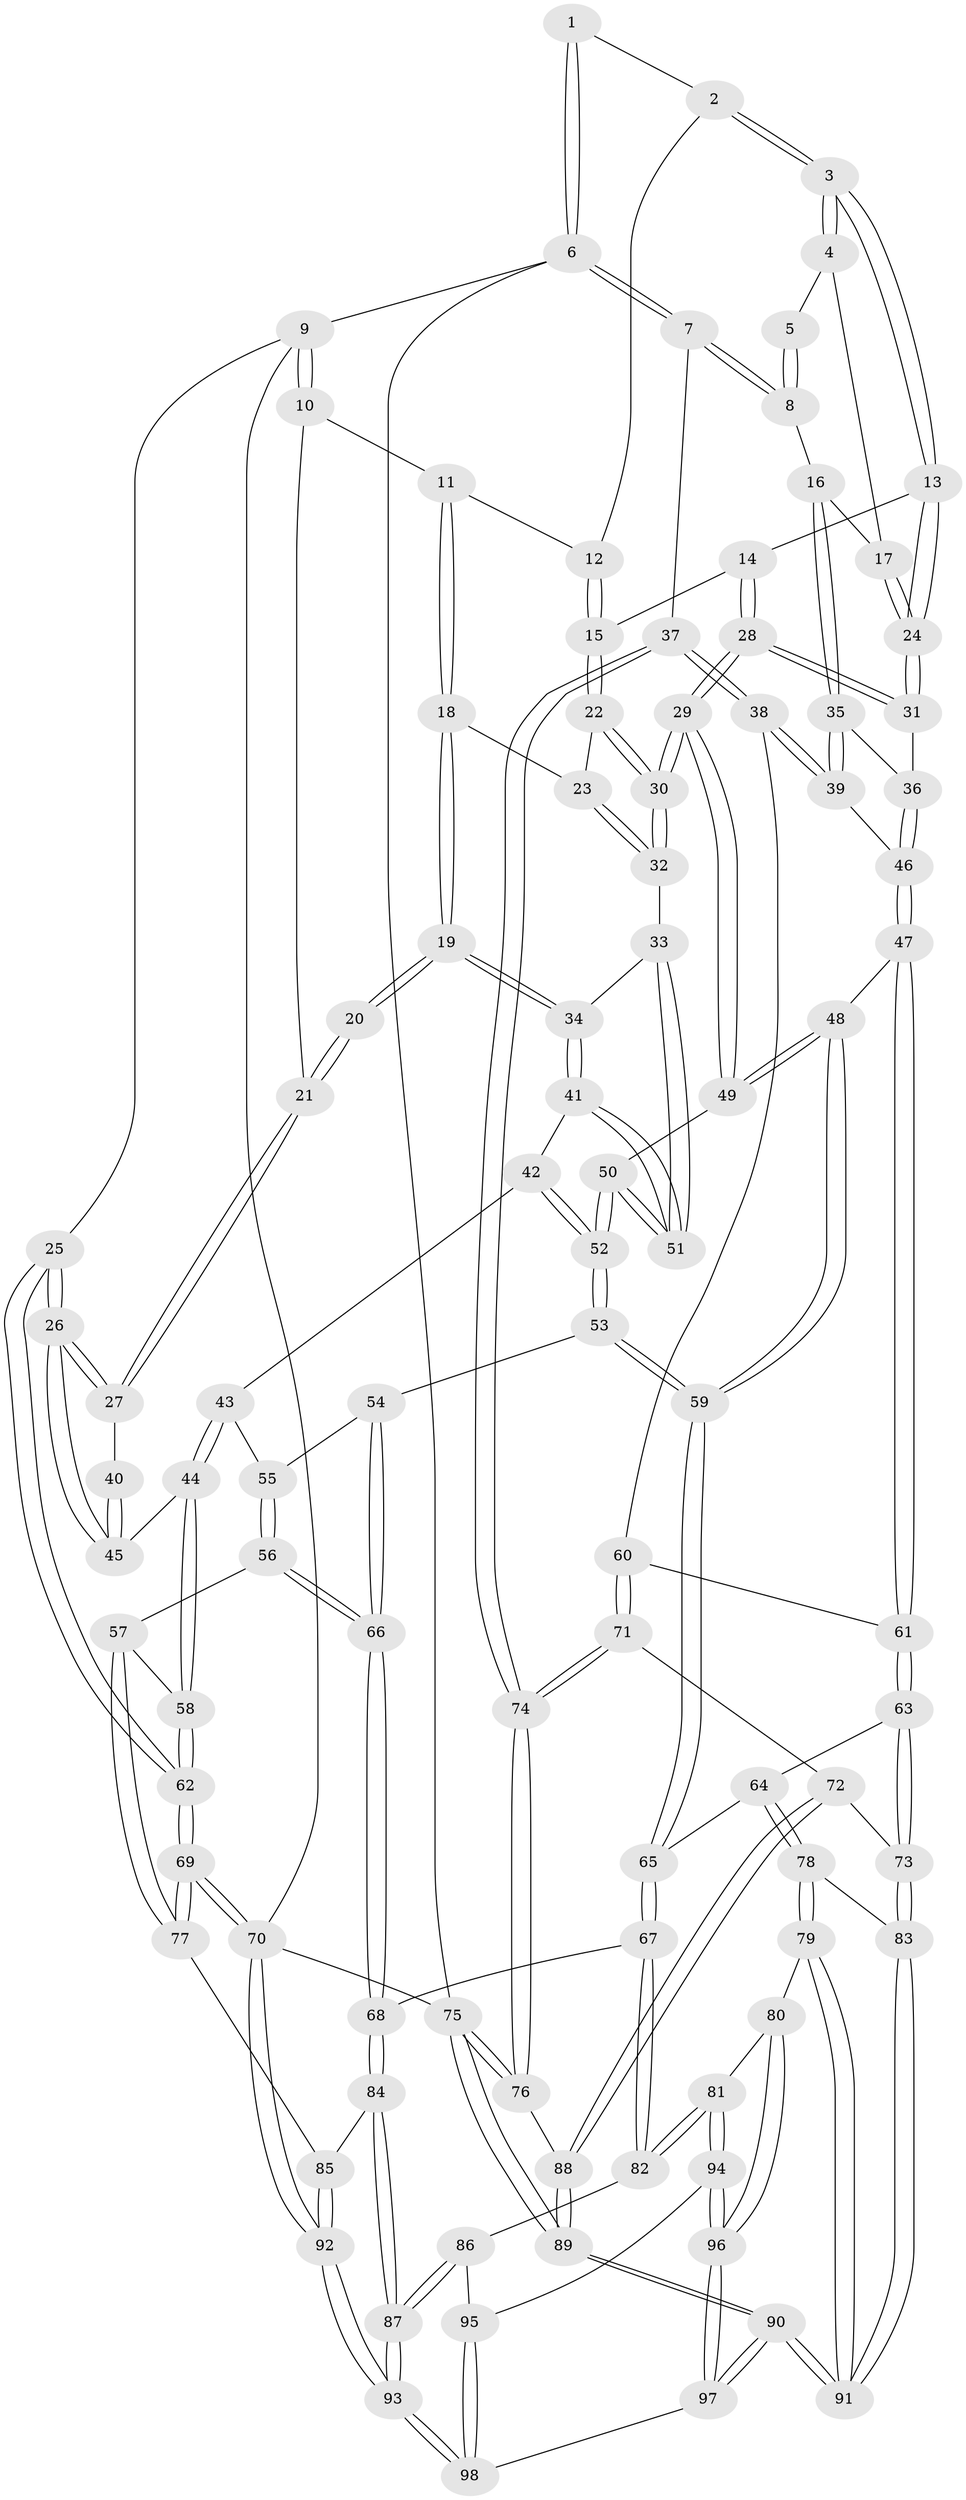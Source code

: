// coarse degree distribution, {5: 0.16666666666666666, 3: 0.6, 6: 0.03333333333333333, 4: 0.13333333333333333, 2: 0.03333333333333333, 9: 0.03333333333333333}
// Generated by graph-tools (version 1.1) at 2025/54/03/04/25 22:54:34]
// undirected, 98 vertices, 242 edges
graph export_dot {
  node [color=gray90,style=filled];
  1 [pos="+0.9057365208637019+0"];
  2 [pos="+0.4838755806371568+0"];
  3 [pos="+0.6409549771936448+0.08189734305954015"];
  4 [pos="+0.8333986561107499+0.04497136654259758"];
  5 [pos="+0.8628689388936658+0"];
  6 [pos="+1+0"];
  7 [pos="+1+0.13271498657905406"];
  8 [pos="+1+0.17481696966989907"];
  9 [pos="+0+0"];
  10 [pos="+0.18818172613582992+0"];
  11 [pos="+0.3344501708426478+0"];
  12 [pos="+0.4126970681076978+0"];
  13 [pos="+0.6412789556315506+0.09084992024021991"];
  14 [pos="+0.5283073851755531+0.19876036958570772"];
  15 [pos="+0.5156164147425992+0.19260746580143337"];
  16 [pos="+0.9566190779449459+0.18684964930608977"];
  17 [pos="+0.846196156914615+0.08529426140329212"];
  18 [pos="+0.3569083827442796+0.19473707794972822"];
  19 [pos="+0.2781631628605759+0.2728266330925308"];
  20 [pos="+0.25029283785834167+0.2602725484358557"];
  21 [pos="+0.15805353136731165+0.17745052926766122"];
  22 [pos="+0.4146125412703733+0.20912122940334754"];
  23 [pos="+0.37220186187917903+0.2017137726829211"];
  24 [pos="+0.7134121834592783+0.23245852142081214"];
  25 [pos="+0+0.3266157554001357"];
  26 [pos="+0+0.34509548879761004"];
  27 [pos="+0+0.28313182391468916"];
  28 [pos="+0.5724584734692827+0.2891888054118989"];
  29 [pos="+0.5366636114794208+0.3574412597697567"];
  30 [pos="+0.4970492880894241+0.32134671577494095"];
  31 [pos="+0.7135079979616198+0.23907452977043092"];
  32 [pos="+0.4105417076258147+0.28657508058454767"];
  33 [pos="+0.40381997781022655+0.33827628769738244"];
  34 [pos="+0.27818213614532045+0.2730189594024779"];
  35 [pos="+0.9010763147285445+0.2607788251999358"];
  36 [pos="+0.7157723243605111+0.24146686458660663"];
  37 [pos="+1+0.49228886564122953"];
  38 [pos="+1+0.492534164704713"];
  39 [pos="+0.9018330835590672+0.4266153450519118"];
  40 [pos="+0.23796162529322876+0.26545402686443553"];
  41 [pos="+0.2698527910964278+0.3455982605780637"];
  42 [pos="+0.24888522574591007+0.3883161511731688"];
  43 [pos="+0.23088234864302556+0.4105730708133646"];
  44 [pos="+0.03728511806465565+0.42122668962632986"];
  45 [pos="+0+0.3832560714167732"];
  46 [pos="+0.7561856466376805+0.44380564984807075"];
  47 [pos="+0.7119148405017197+0.4822942413624332"];
  48 [pos="+0.6356496850241176+0.4773727384444103"];
  49 [pos="+0.5272690859009379+0.4141387434303167"];
  50 [pos="+0.47856170791866787+0.43453663610292154"];
  51 [pos="+0.45204007935779944+0.4127360671238574"];
  52 [pos="+0.44416090673702896+0.4768674904899812"];
  53 [pos="+0.4183728326786229+0.5237912559384795"];
  54 [pos="+0.41468071458281136+0.5259841473919692"];
  55 [pos="+0.23881691496550644+0.4311430889560574"];
  56 [pos="+0.25267514957096565+0.6765947536820098"];
  57 [pos="+0.18404288121397142+0.6715249577711385"];
  58 [pos="+0.13562354550201286+0.6397257134476277"];
  59 [pos="+0.5474192050515828+0.668567142855113"];
  60 [pos="+0.9111104851804759+0.6191519698545686"];
  61 [pos="+0.7445878505618174+0.6021848360039007"];
  62 [pos="+0+0.7146521721608945"];
  63 [pos="+0.7391180026726607+0.6203004392880215"];
  64 [pos="+0.5932161636119153+0.7264642926842014"];
  65 [pos="+0.5496342672690788+0.6827789204288554"];
  66 [pos="+0.2574298896844771+0.678544955985788"];
  67 [pos="+0.32837307242386043+0.7415751224827989"];
  68 [pos="+0.28433769197165537+0.716798185652588"];
  69 [pos="+0+0.9185027650981668"];
  70 [pos="+0+1"];
  71 [pos="+0.9081515352094391+0.7562903262331949"];
  72 [pos="+0.8918874623077419+0.77197456658161"];
  73 [pos="+0.813379761533888+0.7783536228466659"];
  74 [pos="+1+0.7512133853049695"];
  75 [pos="+1+1"];
  76 [pos="+1+0.9371986431112204"];
  77 [pos="+0.0980683367445781+0.7843096983113459"];
  78 [pos="+0.6101529131830996+0.8011523728383281"];
  79 [pos="+0.5844244926062805+0.8573617426219793"];
  80 [pos="+0.5617727262636381+0.8676631469481294"];
  81 [pos="+0.5336484793778397+0.8724161163909864"];
  82 [pos="+0.40016400726633905+0.8485433114455867"];
  83 [pos="+0.783878555939737+0.8006136790939371"];
  84 [pos="+0.2238103830263198+0.8829982186130716"];
  85 [pos="+0.11515153221919126+0.8634594707479318"];
  86 [pos="+0.38964571789424574+0.8759356015245368"];
  87 [pos="+0.23055120648033145+0.9749072970223004"];
  88 [pos="+0.916195690091583+0.8506188888040451"];
  89 [pos="+0.913656472472879+1"];
  90 [pos="+0.8521501187461511+1"];
  91 [pos="+0.7775913766697813+1"];
  92 [pos="+0+1"];
  93 [pos="+0.14701526568594822+1"];
  94 [pos="+0.4838647920557588+0.9575155648746996"];
  95 [pos="+0.3928368708477075+0.9998603118291246"];
  96 [pos="+0.5225128889453392+1"];
  97 [pos="+0.5224379949188135+1"];
  98 [pos="+0.3021348381975929+1"];
  1 -- 2;
  1 -- 6;
  1 -- 6;
  2 -- 3;
  2 -- 3;
  2 -- 12;
  3 -- 4;
  3 -- 4;
  3 -- 13;
  3 -- 13;
  4 -- 5;
  4 -- 17;
  5 -- 8;
  5 -- 8;
  6 -- 7;
  6 -- 7;
  6 -- 9;
  6 -- 75;
  7 -- 8;
  7 -- 8;
  7 -- 37;
  8 -- 16;
  9 -- 10;
  9 -- 10;
  9 -- 25;
  9 -- 70;
  10 -- 11;
  10 -- 21;
  11 -- 12;
  11 -- 18;
  11 -- 18;
  12 -- 15;
  12 -- 15;
  13 -- 14;
  13 -- 24;
  13 -- 24;
  14 -- 15;
  14 -- 28;
  14 -- 28;
  15 -- 22;
  15 -- 22;
  16 -- 17;
  16 -- 35;
  16 -- 35;
  17 -- 24;
  17 -- 24;
  18 -- 19;
  18 -- 19;
  18 -- 23;
  19 -- 20;
  19 -- 20;
  19 -- 34;
  19 -- 34;
  20 -- 21;
  20 -- 21;
  21 -- 27;
  21 -- 27;
  22 -- 23;
  22 -- 30;
  22 -- 30;
  23 -- 32;
  23 -- 32;
  24 -- 31;
  24 -- 31;
  25 -- 26;
  25 -- 26;
  25 -- 62;
  25 -- 62;
  26 -- 27;
  26 -- 27;
  26 -- 45;
  26 -- 45;
  27 -- 40;
  28 -- 29;
  28 -- 29;
  28 -- 31;
  28 -- 31;
  29 -- 30;
  29 -- 30;
  29 -- 49;
  29 -- 49;
  30 -- 32;
  30 -- 32;
  31 -- 36;
  32 -- 33;
  33 -- 34;
  33 -- 51;
  33 -- 51;
  34 -- 41;
  34 -- 41;
  35 -- 36;
  35 -- 39;
  35 -- 39;
  36 -- 46;
  36 -- 46;
  37 -- 38;
  37 -- 38;
  37 -- 74;
  37 -- 74;
  38 -- 39;
  38 -- 39;
  38 -- 60;
  39 -- 46;
  40 -- 45;
  40 -- 45;
  41 -- 42;
  41 -- 51;
  41 -- 51;
  42 -- 43;
  42 -- 52;
  42 -- 52;
  43 -- 44;
  43 -- 44;
  43 -- 55;
  44 -- 45;
  44 -- 58;
  44 -- 58;
  46 -- 47;
  46 -- 47;
  47 -- 48;
  47 -- 61;
  47 -- 61;
  48 -- 49;
  48 -- 49;
  48 -- 59;
  48 -- 59;
  49 -- 50;
  50 -- 51;
  50 -- 51;
  50 -- 52;
  50 -- 52;
  52 -- 53;
  52 -- 53;
  53 -- 54;
  53 -- 59;
  53 -- 59;
  54 -- 55;
  54 -- 66;
  54 -- 66;
  55 -- 56;
  55 -- 56;
  56 -- 57;
  56 -- 66;
  56 -- 66;
  57 -- 58;
  57 -- 77;
  57 -- 77;
  58 -- 62;
  58 -- 62;
  59 -- 65;
  59 -- 65;
  60 -- 61;
  60 -- 71;
  60 -- 71;
  61 -- 63;
  61 -- 63;
  62 -- 69;
  62 -- 69;
  63 -- 64;
  63 -- 73;
  63 -- 73;
  64 -- 65;
  64 -- 78;
  64 -- 78;
  65 -- 67;
  65 -- 67;
  66 -- 68;
  66 -- 68;
  67 -- 68;
  67 -- 82;
  67 -- 82;
  68 -- 84;
  68 -- 84;
  69 -- 70;
  69 -- 70;
  69 -- 77;
  69 -- 77;
  70 -- 92;
  70 -- 92;
  70 -- 75;
  71 -- 72;
  71 -- 74;
  71 -- 74;
  72 -- 73;
  72 -- 88;
  72 -- 88;
  73 -- 83;
  73 -- 83;
  74 -- 76;
  74 -- 76;
  75 -- 76;
  75 -- 76;
  75 -- 89;
  75 -- 89;
  76 -- 88;
  77 -- 85;
  78 -- 79;
  78 -- 79;
  78 -- 83;
  79 -- 80;
  79 -- 91;
  79 -- 91;
  80 -- 81;
  80 -- 96;
  80 -- 96;
  81 -- 82;
  81 -- 82;
  81 -- 94;
  81 -- 94;
  82 -- 86;
  83 -- 91;
  83 -- 91;
  84 -- 85;
  84 -- 87;
  84 -- 87;
  85 -- 92;
  85 -- 92;
  86 -- 87;
  86 -- 87;
  86 -- 95;
  87 -- 93;
  87 -- 93;
  88 -- 89;
  88 -- 89;
  89 -- 90;
  89 -- 90;
  90 -- 91;
  90 -- 91;
  90 -- 97;
  90 -- 97;
  92 -- 93;
  92 -- 93;
  93 -- 98;
  93 -- 98;
  94 -- 95;
  94 -- 96;
  94 -- 96;
  95 -- 98;
  95 -- 98;
  96 -- 97;
  96 -- 97;
  97 -- 98;
}
